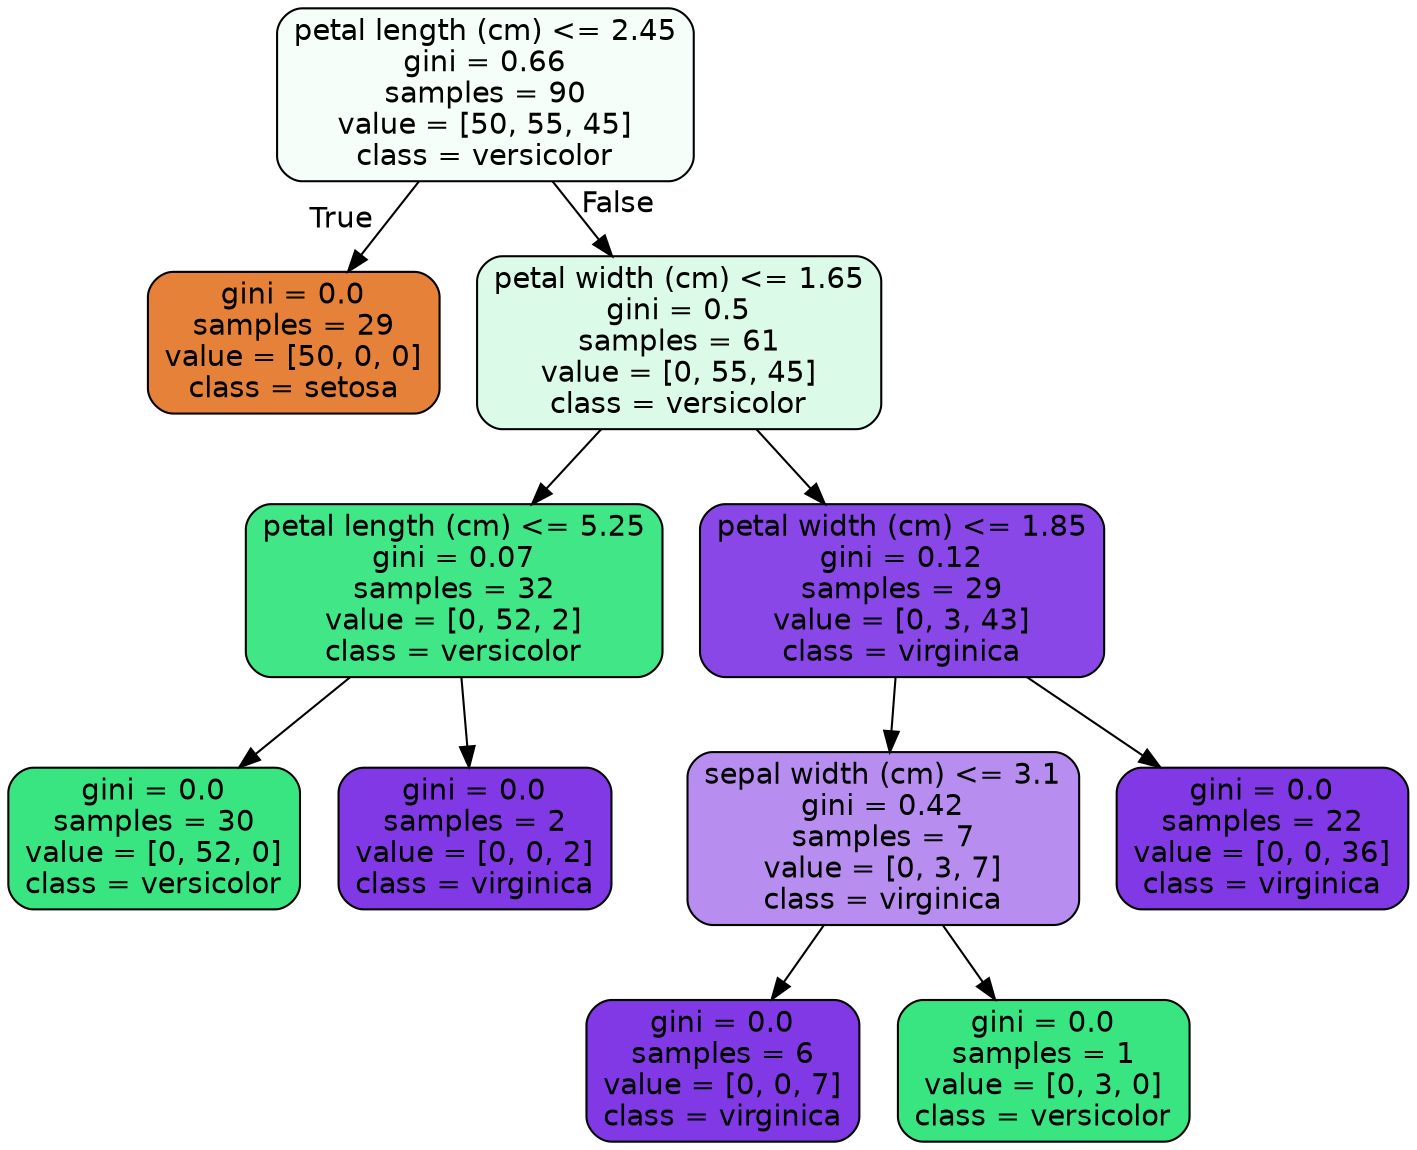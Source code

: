 digraph Tree {
node [shape=box, style="filled, rounded", color="black", fontname="helvetica"] ;
edge [fontname="helvetica"] ;
0 [label="petal length (cm) <= 2.45\ngini = 0.66\nsamples = 90\nvalue = [50, 55, 45]\nclass = versicolor", fillcolor="#f5fef9"] ;
1 [label="gini = 0.0\nsamples = 29\nvalue = [50, 0, 0]\nclass = setosa", fillcolor="#e58139"] ;
0 -> 1 [labeldistance=2.5, labelangle=45, headlabel="True"] ;
2 [label="petal width (cm) <= 1.65\ngini = 0.5\nsamples = 61\nvalue = [0, 55, 45]\nclass = versicolor", fillcolor="#dbfae8"] ;
0 -> 2 [labeldistance=2.5, labelangle=-45, headlabel="False"] ;
3 [label="petal length (cm) <= 5.25\ngini = 0.07\nsamples = 32\nvalue = [0, 52, 2]\nclass = versicolor", fillcolor="#41e686"] ;
2 -> 3 ;
4 [label="gini = 0.0\nsamples = 30\nvalue = [0, 52, 0]\nclass = versicolor", fillcolor="#39e581"] ;
3 -> 4 ;
5 [label="gini = 0.0\nsamples = 2\nvalue = [0, 0, 2]\nclass = virginica", fillcolor="#8139e5"] ;
3 -> 5 ;
6 [label="petal width (cm) <= 1.85\ngini = 0.12\nsamples = 29\nvalue = [0, 3, 43]\nclass = virginica", fillcolor="#8a47e7"] ;
2 -> 6 ;
7 [label="sepal width (cm) <= 3.1\ngini = 0.42\nsamples = 7\nvalue = [0, 3, 7]\nclass = virginica", fillcolor="#b78ef0"] ;
6 -> 7 ;
8 [label="gini = 0.0\nsamples = 6\nvalue = [0, 0, 7]\nclass = virginica", fillcolor="#8139e5"] ;
7 -> 8 ;
9 [label="gini = 0.0\nsamples = 1\nvalue = [0, 3, 0]\nclass = versicolor", fillcolor="#39e581"] ;
7 -> 9 ;
10 [label="gini = 0.0\nsamples = 22\nvalue = [0, 0, 36]\nclass = virginica", fillcolor="#8139e5"] ;
6 -> 10 ;
}